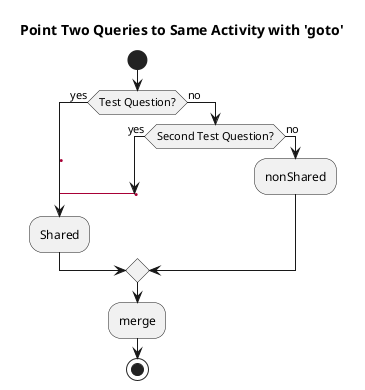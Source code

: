 @startuml
title Point Two Queries to Same Activity with 'goto'
start
if (Test Question?) then (yes)
    ' space label only for alignment
    label sp_label0
    label sp_label1
    ' real label
    label lab
    :Shared;
else (no)
    if (Second Test Question?) then (yes)
        label sp_label2
        goto sp_label1
    else (no)
        :nonShared;
    endif
endif
:merge;
stop
@enduml